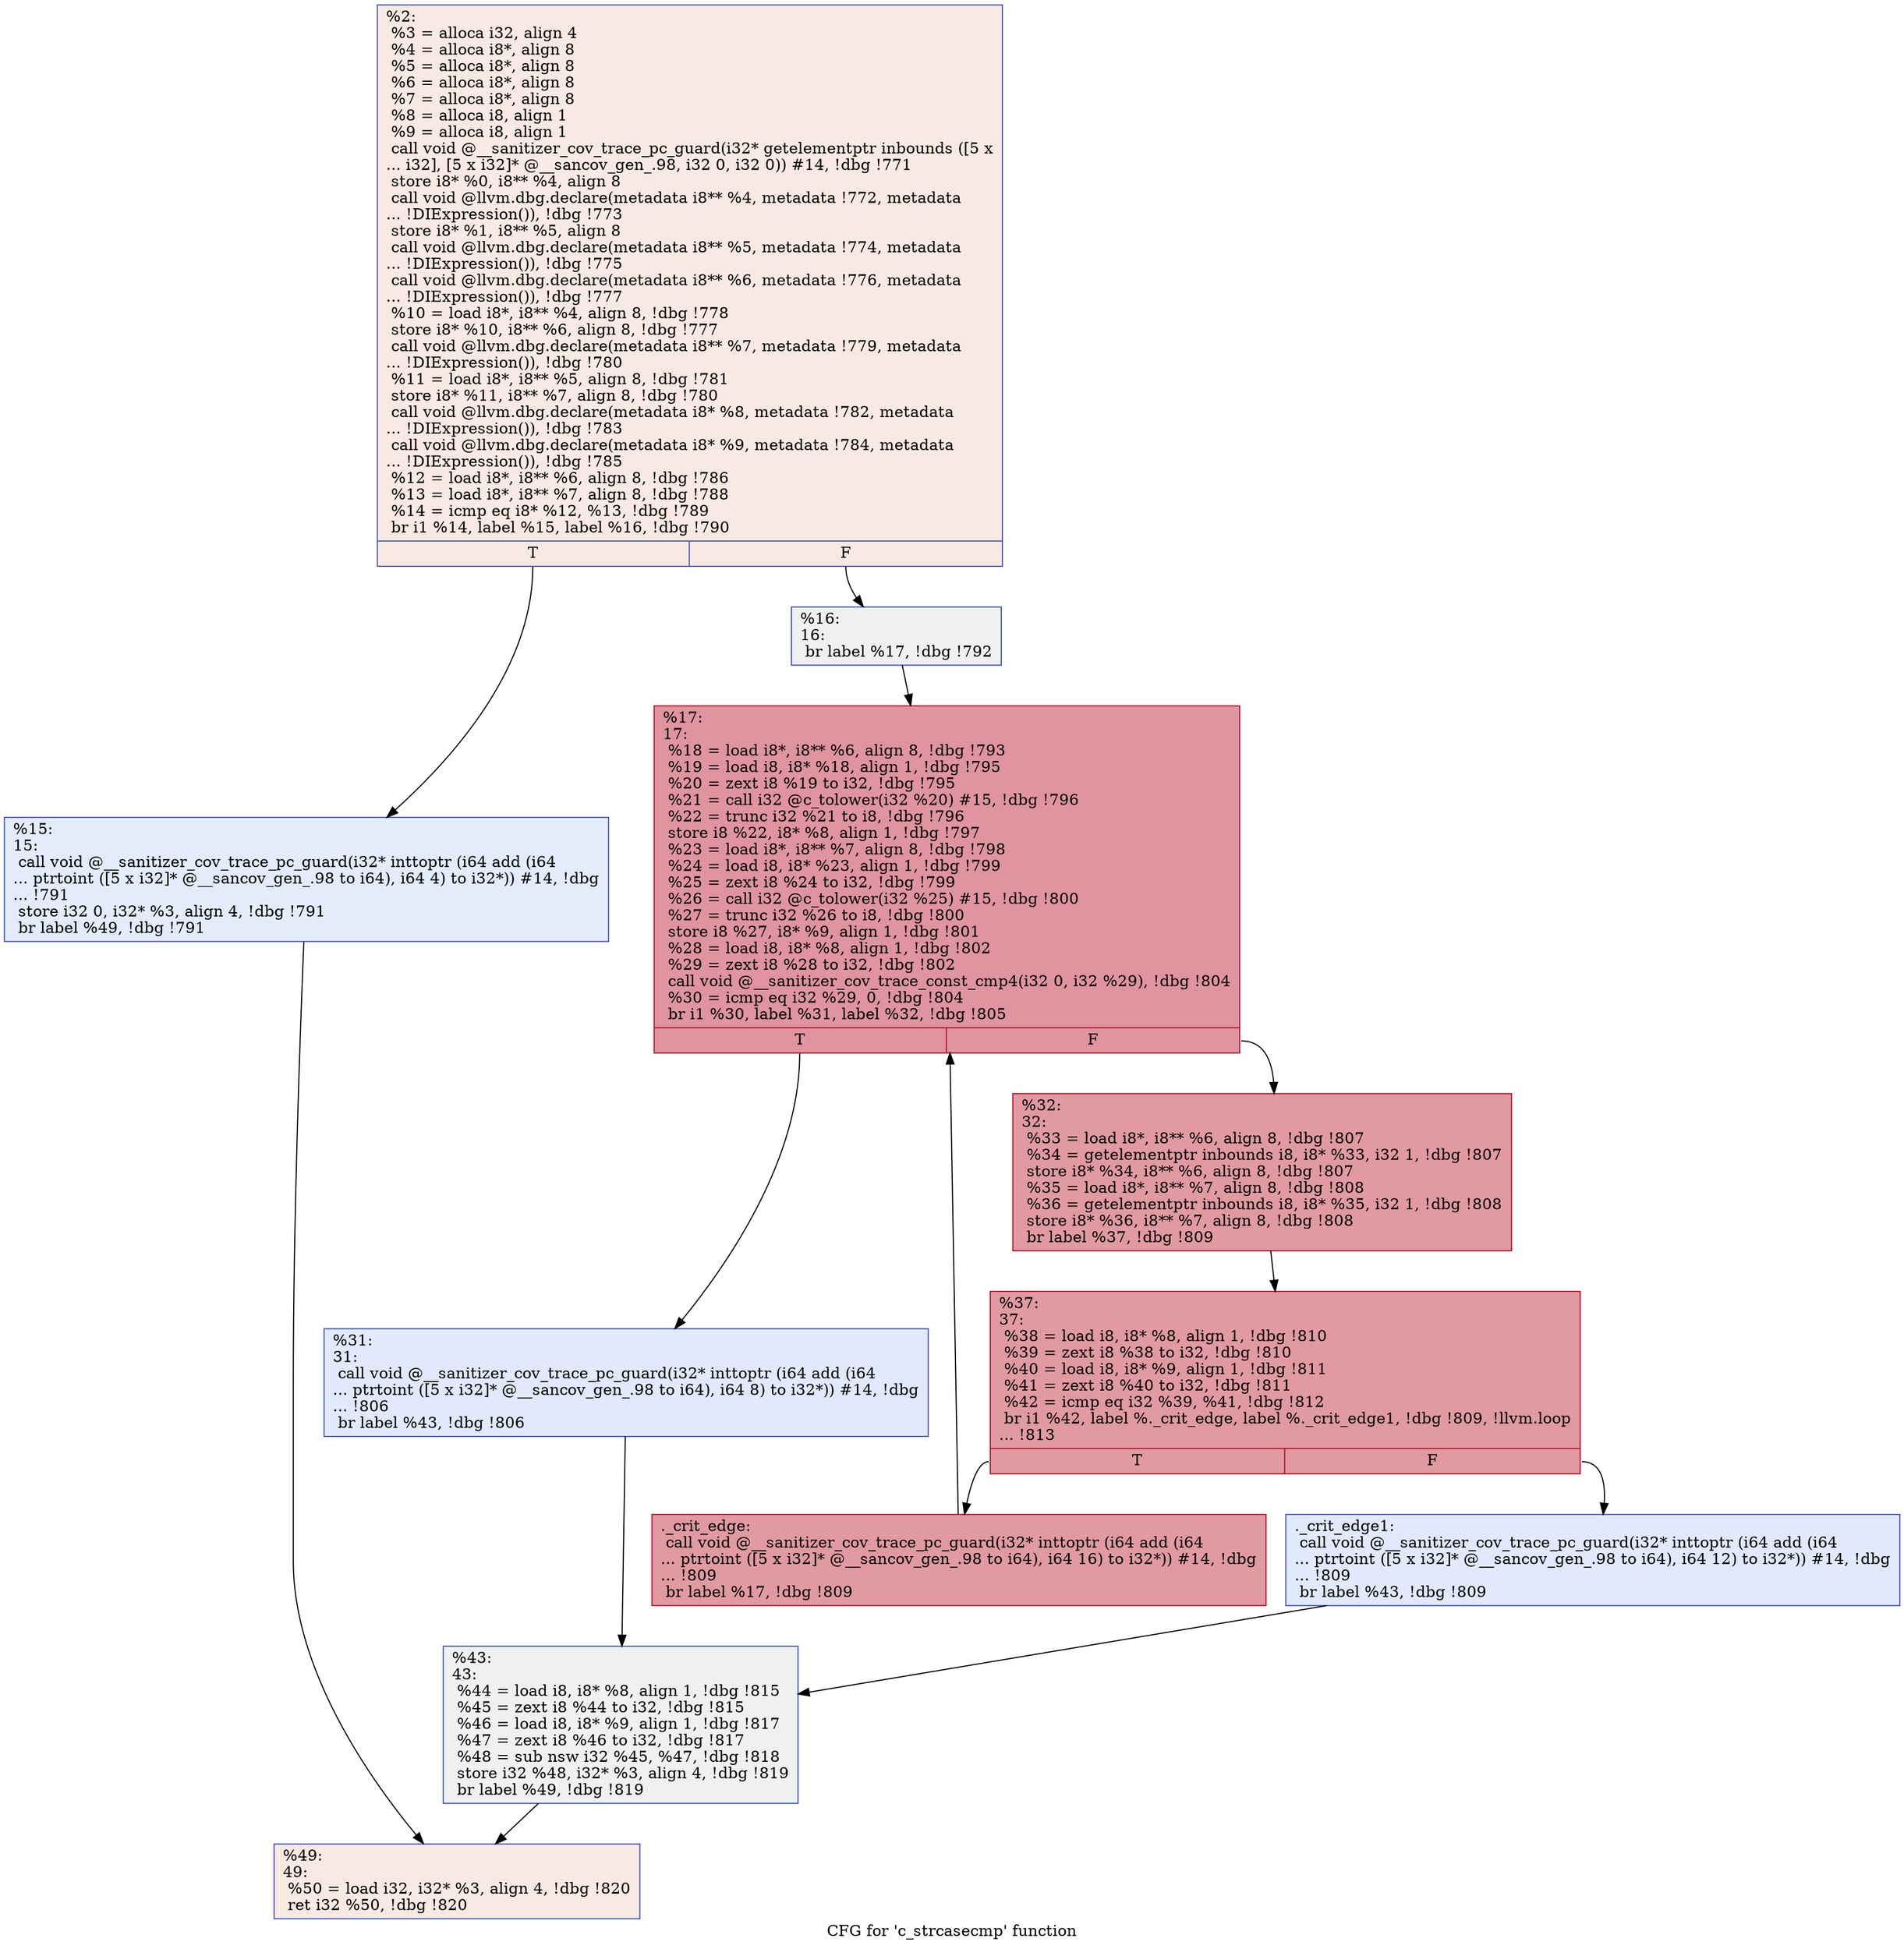 digraph "CFG for 'c_strcasecmp' function" {
	label="CFG for 'c_strcasecmp' function";

	Node0x55555592d110 [shape=record,color="#3d50c3ff", style=filled, fillcolor="#efcebd70",label="{%2:\l  %3 = alloca i32, align 4\l  %4 = alloca i8*, align 8\l  %5 = alloca i8*, align 8\l  %6 = alloca i8*, align 8\l  %7 = alloca i8*, align 8\l  %8 = alloca i8, align 1\l  %9 = alloca i8, align 1\l  call void @__sanitizer_cov_trace_pc_guard(i32* getelementptr inbounds ([5 x\l... i32], [5 x i32]* @__sancov_gen_.98, i32 0, i32 0)) #14, !dbg !771\l  store i8* %0, i8** %4, align 8\l  call void @llvm.dbg.declare(metadata i8** %4, metadata !772, metadata\l... !DIExpression()), !dbg !773\l  store i8* %1, i8** %5, align 8\l  call void @llvm.dbg.declare(metadata i8** %5, metadata !774, metadata\l... !DIExpression()), !dbg !775\l  call void @llvm.dbg.declare(metadata i8** %6, metadata !776, metadata\l... !DIExpression()), !dbg !777\l  %10 = load i8*, i8** %4, align 8, !dbg !778\l  store i8* %10, i8** %6, align 8, !dbg !777\l  call void @llvm.dbg.declare(metadata i8** %7, metadata !779, metadata\l... !DIExpression()), !dbg !780\l  %11 = load i8*, i8** %5, align 8, !dbg !781\l  store i8* %11, i8** %7, align 8, !dbg !780\l  call void @llvm.dbg.declare(metadata i8* %8, metadata !782, metadata\l... !DIExpression()), !dbg !783\l  call void @llvm.dbg.declare(metadata i8* %9, metadata !784, metadata\l... !DIExpression()), !dbg !785\l  %12 = load i8*, i8** %6, align 8, !dbg !786\l  %13 = load i8*, i8** %7, align 8, !dbg !788\l  %14 = icmp eq i8* %12, %13, !dbg !789\l  br i1 %14, label %15, label %16, !dbg !790\l|{<s0>T|<s1>F}}"];
	Node0x55555592d110:s0 -> Node0x555555932170;
	Node0x55555592d110:s1 -> Node0x5555559321c0;
	Node0x555555932170 [shape=record,color="#3d50c3ff", style=filled, fillcolor="#bfd3f670",label="{%15:\l15:                                               \l  call void @__sanitizer_cov_trace_pc_guard(i32* inttoptr (i64 add (i64\l... ptrtoint ([5 x i32]* @__sancov_gen_.98 to i64), i64 4) to i32*)) #14, !dbg\l... !791\l  store i32 0, i32* %3, align 4, !dbg !791\l  br label %49, !dbg !791\l}"];
	Node0x555555932170 -> Node0x555555932440;
	Node0x5555559321c0 [shape=record,color="#3d50c3ff", style=filled, fillcolor="#dbdcde70",label="{%16:\l16:                                               \l  br label %17, !dbg !792\l}"];
	Node0x5555559321c0 -> Node0x555555932210;
	Node0x555555932210 [shape=record,color="#b70d28ff", style=filled, fillcolor="#b70d2870",label="{%17:\l17:                                               \l  %18 = load i8*, i8** %6, align 8, !dbg !793\l  %19 = load i8, i8* %18, align 1, !dbg !795\l  %20 = zext i8 %19 to i32, !dbg !795\l  %21 = call i32 @c_tolower(i32 %20) #15, !dbg !796\l  %22 = trunc i32 %21 to i8, !dbg !796\l  store i8 %22, i8* %8, align 1, !dbg !797\l  %23 = load i8*, i8** %7, align 8, !dbg !798\l  %24 = load i8, i8* %23, align 1, !dbg !799\l  %25 = zext i8 %24 to i32, !dbg !799\l  %26 = call i32 @c_tolower(i32 %25) #15, !dbg !800\l  %27 = trunc i32 %26 to i8, !dbg !800\l  store i8 %27, i8* %9, align 1, !dbg !801\l  %28 = load i8, i8* %8, align 1, !dbg !802\l  %29 = zext i8 %28 to i32, !dbg !802\l  call void @__sanitizer_cov_trace_const_cmp4(i32 0, i32 %29), !dbg !804\l  %30 = icmp eq i32 %29, 0, !dbg !804\l  br i1 %30, label %31, label %32, !dbg !805\l|{<s0>T|<s1>F}}"];
	Node0x555555932210:s0 -> Node0x555555932260;
	Node0x555555932210:s1 -> Node0x5555559322b0;
	Node0x555555932260 [shape=record,color="#3d50c3ff", style=filled, fillcolor="#b9d0f970",label="{%31:\l31:                                               \l  call void @__sanitizer_cov_trace_pc_guard(i32* inttoptr (i64 add (i64\l... ptrtoint ([5 x i32]* @__sancov_gen_.98 to i64), i64 8) to i32*)) #14, !dbg\l... !806\l  br label %43, !dbg !806\l}"];
	Node0x555555932260 -> Node0x5555559323f0;
	Node0x5555559322b0 [shape=record,color="#b70d28ff", style=filled, fillcolor="#bb1b2c70",label="{%32:\l32:                                               \l  %33 = load i8*, i8** %6, align 8, !dbg !807\l  %34 = getelementptr inbounds i8, i8* %33, i32 1, !dbg !807\l  store i8* %34, i8** %6, align 8, !dbg !807\l  %35 = load i8*, i8** %7, align 8, !dbg !808\l  %36 = getelementptr inbounds i8, i8* %35, i32 1, !dbg !808\l  store i8* %36, i8** %7, align 8, !dbg !808\l  br label %37, !dbg !809\l}"];
	Node0x5555559322b0 -> Node0x555555932300;
	Node0x555555932300 [shape=record,color="#b70d28ff", style=filled, fillcolor="#bb1b2c70",label="{%37:\l37:                                               \l  %38 = load i8, i8* %8, align 1, !dbg !810\l  %39 = zext i8 %38 to i32, !dbg !810\l  %40 = load i8, i8* %9, align 1, !dbg !811\l  %41 = zext i8 %40 to i32, !dbg !811\l  %42 = icmp eq i32 %39, %41, !dbg !812\l  br i1 %42, label %._crit_edge, label %._crit_edge1, !dbg !809, !llvm.loop\l... !813\l|{<s0>T|<s1>F}}"];
	Node0x555555932300:s0 -> Node0x5555559323a0;
	Node0x555555932300:s1 -> Node0x555555932350;
	Node0x555555932350 [shape=record,color="#3d50c3ff", style=filled, fillcolor="#b9d0f970",label="{._crit_edge1:                                     \l  call void @__sanitizer_cov_trace_pc_guard(i32* inttoptr (i64 add (i64\l... ptrtoint ([5 x i32]* @__sancov_gen_.98 to i64), i64 12) to i32*)) #14, !dbg\l... !809\l  br label %43, !dbg !809\l}"];
	Node0x555555932350 -> Node0x5555559323f0;
	Node0x5555559323a0 [shape=record,color="#b70d28ff", style=filled, fillcolor="#bb1b2c70",label="{._crit_edge:                                      \l  call void @__sanitizer_cov_trace_pc_guard(i32* inttoptr (i64 add (i64\l... ptrtoint ([5 x i32]* @__sancov_gen_.98 to i64), i64 16) to i32*)) #14, !dbg\l... !809\l  br label %17, !dbg !809\l}"];
	Node0x5555559323a0 -> Node0x555555932210;
	Node0x5555559323f0 [shape=record,color="#3d50c3ff", style=filled, fillcolor="#dbdcde70",label="{%43:\l43:                                               \l  %44 = load i8, i8* %8, align 1, !dbg !815\l  %45 = zext i8 %44 to i32, !dbg !815\l  %46 = load i8, i8* %9, align 1, !dbg !817\l  %47 = zext i8 %46 to i32, !dbg !817\l  %48 = sub nsw i32 %45, %47, !dbg !818\l  store i32 %48, i32* %3, align 4, !dbg !819\l  br label %49, !dbg !819\l}"];
	Node0x5555559323f0 -> Node0x555555932440;
	Node0x555555932440 [shape=record,color="#3d50c3ff", style=filled, fillcolor="#efcebd70",label="{%49:\l49:                                               \l  %50 = load i32, i32* %3, align 4, !dbg !820\l  ret i32 %50, !dbg !820\l}"];
}
